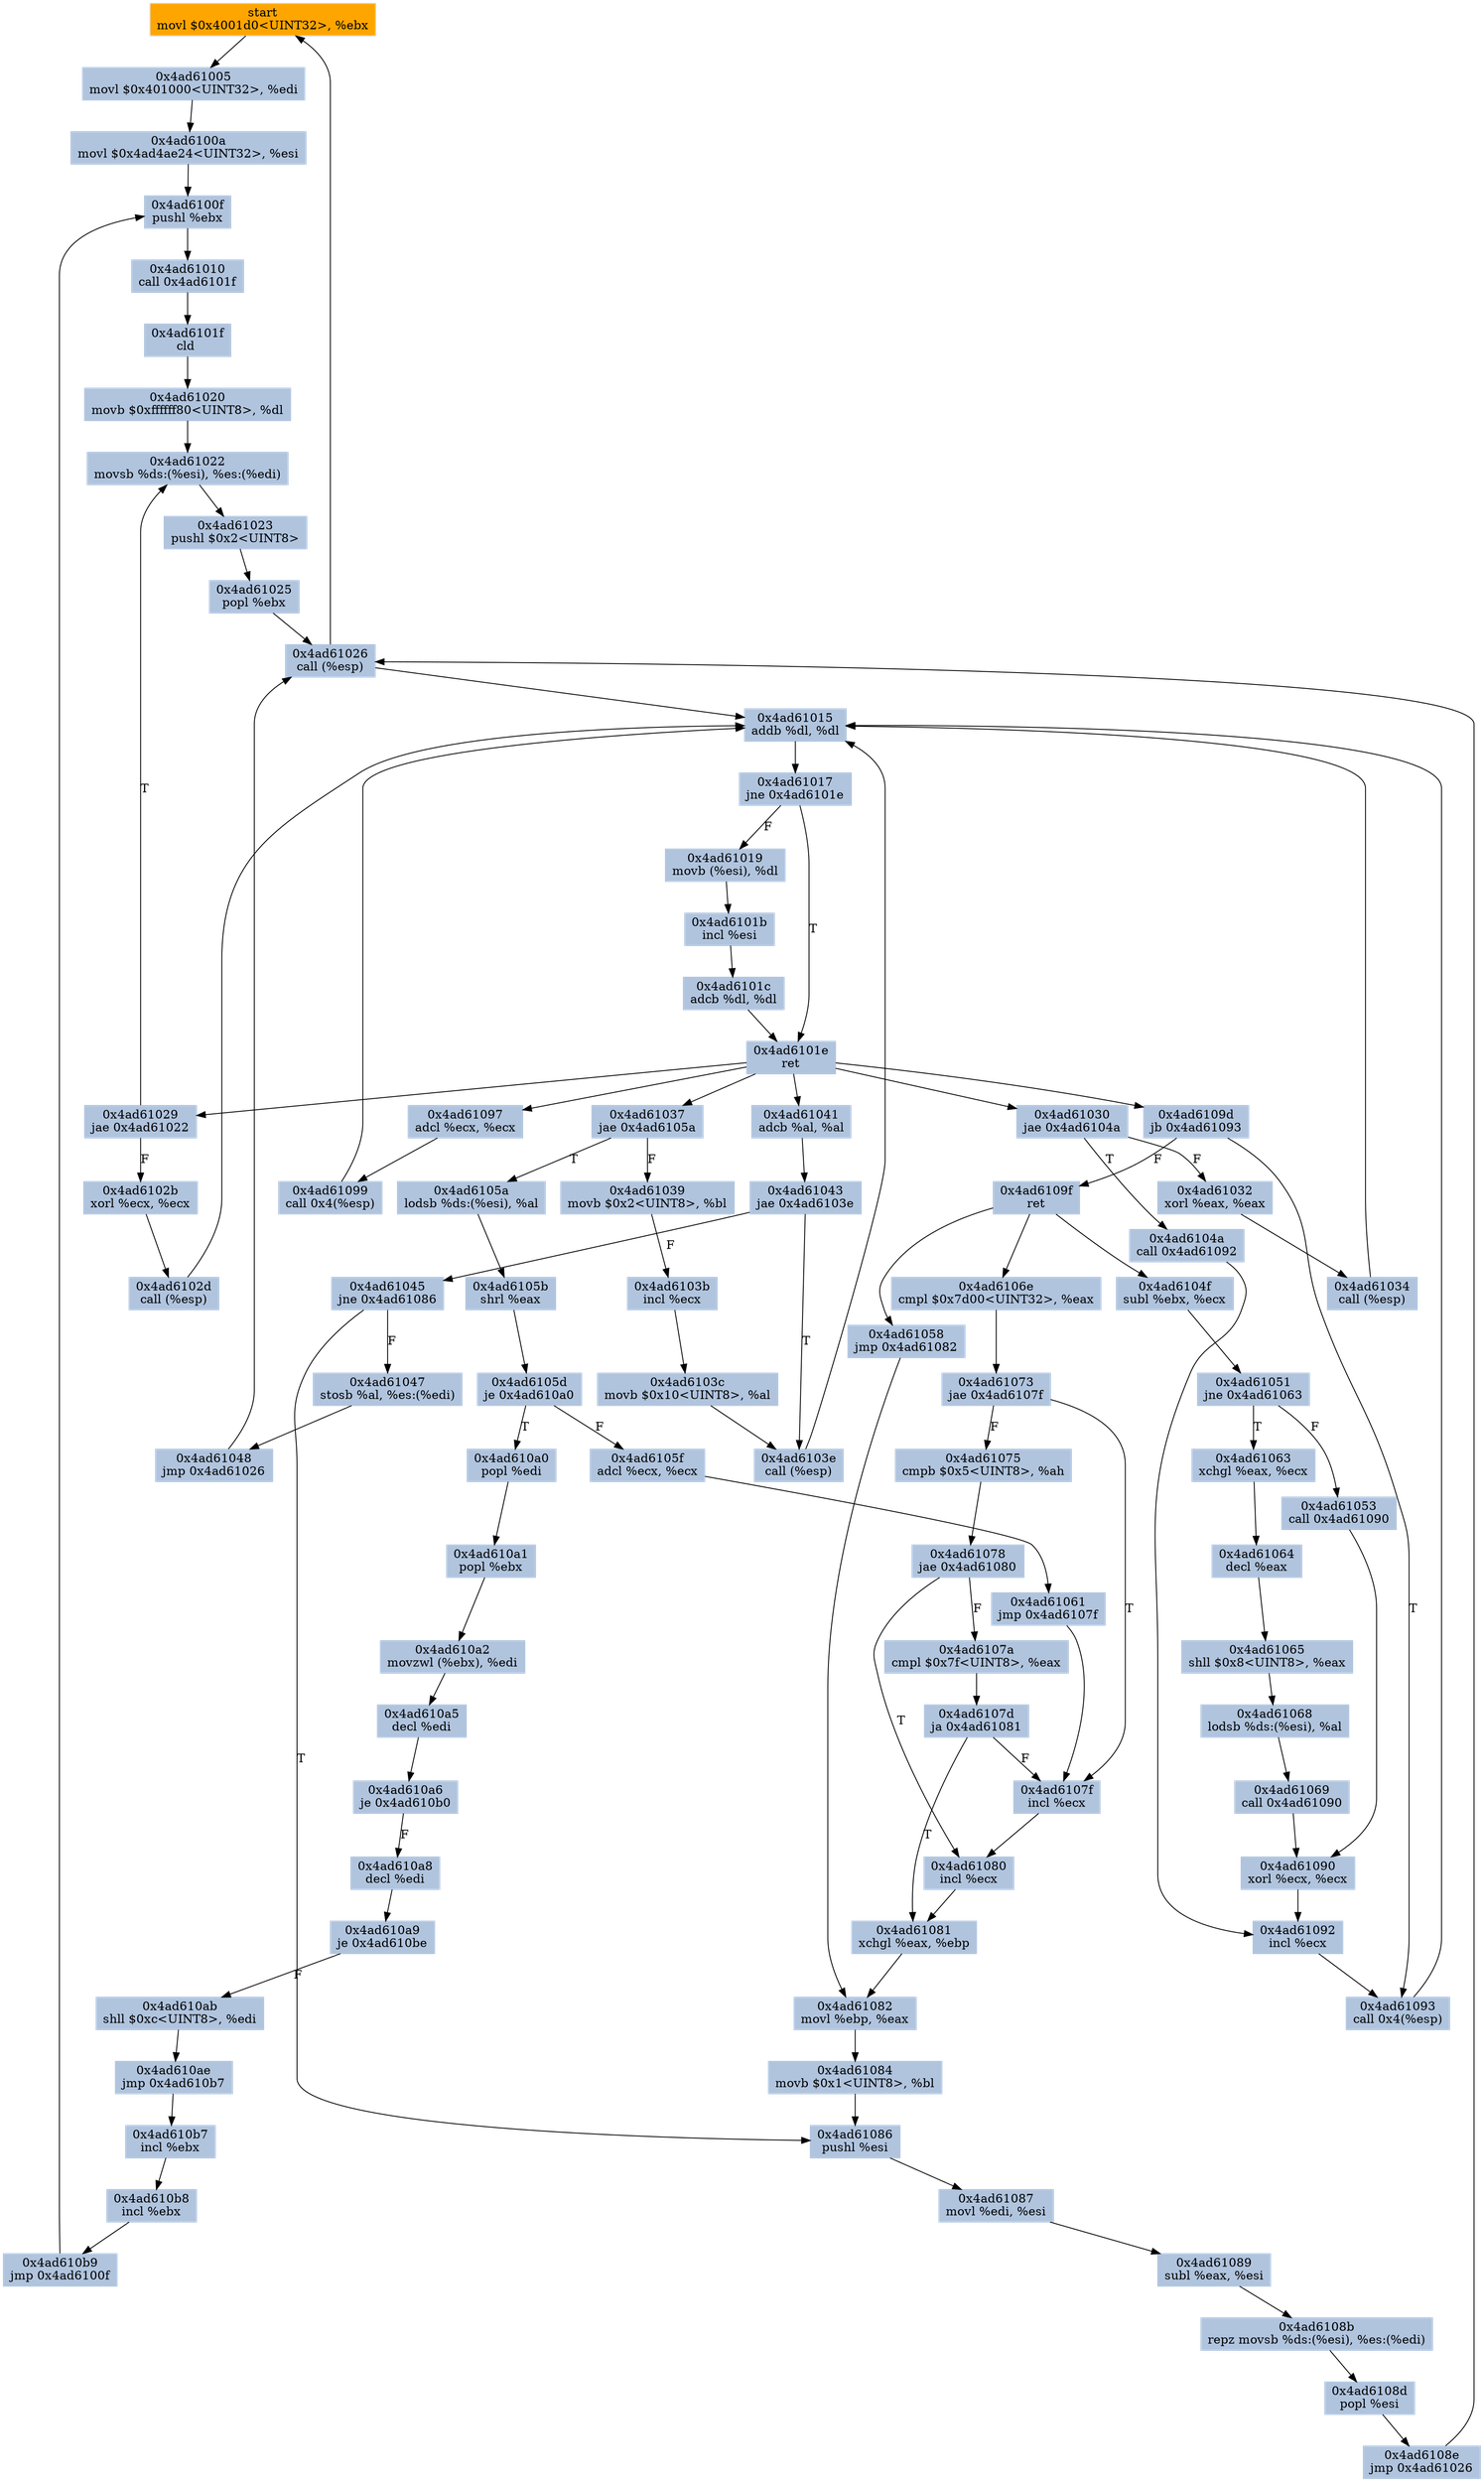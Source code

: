 digraph G {
node[shape=rectangle,style=filled,fillcolor=lightsteelblue,color=lightsteelblue]
bgcolor="transparent"
a0x4ad61000movl_0x4001d0UINT32_ebx[label="start\nmovl $0x4001d0<UINT32>, %ebx",fillcolor="orange",color="lightgrey"];
a0x4ad61005movl_0x401000UINT32_edi[label="0x4ad61005\nmovl $0x401000<UINT32>, %edi"];
a0x4ad6100amovl_0x4ad4ae24UINT32_esi[label="0x4ad6100a\nmovl $0x4ad4ae24<UINT32>, %esi"];
a0x4ad6100fpushl_ebx[label="0x4ad6100f\npushl %ebx"];
a0x4ad61010call_0x4ad6101f[label="0x4ad61010\ncall 0x4ad6101f"];
a0x4ad6101fcld_[label="0x4ad6101f\ncld "];
a0x4ad61020movb_0xffffff80UINT8_dl[label="0x4ad61020\nmovb $0xffffff80<UINT8>, %dl"];
a0x4ad61022movsb_ds_esi__es_edi_[label="0x4ad61022\nmovsb %ds:(%esi), %es:(%edi)"];
a0x4ad61023pushl_0x2UINT8[label="0x4ad61023\npushl $0x2<UINT8>"];
a0x4ad61025popl_ebx[label="0x4ad61025\npopl %ebx"];
a0x4ad61026call_esp_[label="0x4ad61026\ncall (%esp)"];
a0x4ad61015addb_dl_dl[label="0x4ad61015\naddb %dl, %dl"];
a0x4ad61017jne_0x4ad6101e[label="0x4ad61017\njne 0x4ad6101e"];
a0x4ad61019movb_esi__dl[label="0x4ad61019\nmovb (%esi), %dl"];
a0x4ad6101bincl_esi[label="0x4ad6101b\nincl %esi"];
a0x4ad6101cadcb_dl_dl[label="0x4ad6101c\nadcb %dl, %dl"];
a0x4ad6101eret[label="0x4ad6101e\nret"];
a0x4ad61029jae_0x4ad61022[label="0x4ad61029\njae 0x4ad61022"];
a0x4ad6102bxorl_ecx_ecx[label="0x4ad6102b\nxorl %ecx, %ecx"];
a0x4ad6102dcall_esp_[label="0x4ad6102d\ncall (%esp)"];
a0x4ad61030jae_0x4ad6104a[label="0x4ad61030\njae 0x4ad6104a"];
a0x4ad6104acall_0x4ad61092[label="0x4ad6104a\ncall 0x4ad61092"];
a0x4ad61092incl_ecx[label="0x4ad61092\nincl %ecx"];
a0x4ad61093call_0x4esp_[label="0x4ad61093\ncall 0x4(%esp)"];
a0x4ad61097adcl_ecx_ecx[label="0x4ad61097\nadcl %ecx, %ecx"];
a0x4ad61099call_0x4esp_[label="0x4ad61099\ncall 0x4(%esp)"];
a0x4ad6109djb_0x4ad61093[label="0x4ad6109d\njb 0x4ad61093"];
a0x4ad6109fret[label="0x4ad6109f\nret"];
a0x4ad6104fsubl_ebx_ecx[label="0x4ad6104f\nsubl %ebx, %ecx"];
a0x4ad61051jne_0x4ad61063[label="0x4ad61051\njne 0x4ad61063"];
a0x4ad61063xchgl_eax_ecx[label="0x4ad61063\nxchgl %eax, %ecx"];
a0x4ad61064decl_eax[label="0x4ad61064\ndecl %eax"];
a0x4ad61065shll_0x8UINT8_eax[label="0x4ad61065\nshll $0x8<UINT8>, %eax"];
a0x4ad61068lodsb_ds_esi__al[label="0x4ad61068\nlodsb %ds:(%esi), %al"];
a0x4ad61069call_0x4ad61090[label="0x4ad61069\ncall 0x4ad61090"];
a0x4ad61090xorl_ecx_ecx[label="0x4ad61090\nxorl %ecx, %ecx"];
a0x4ad6106ecmpl_0x7d00UINT32_eax[label="0x4ad6106e\ncmpl $0x7d00<UINT32>, %eax"];
a0x4ad61073jae_0x4ad6107f[label="0x4ad61073\njae 0x4ad6107f"];
a0x4ad61075cmpb_0x5UINT8_ah[label="0x4ad61075\ncmpb $0x5<UINT8>, %ah"];
a0x4ad61078jae_0x4ad61080[label="0x4ad61078\njae 0x4ad61080"];
a0x4ad6107acmpl_0x7fUINT8_eax[label="0x4ad6107a\ncmpl $0x7f<UINT8>, %eax"];
a0x4ad6107dja_0x4ad61081[label="0x4ad6107d\nja 0x4ad61081"];
a0x4ad6107fincl_ecx[label="0x4ad6107f\nincl %ecx"];
a0x4ad61080incl_ecx[label="0x4ad61080\nincl %ecx"];
a0x4ad61081xchgl_eax_ebp[label="0x4ad61081\nxchgl %eax, %ebp"];
a0x4ad61082movl_ebp_eax[label="0x4ad61082\nmovl %ebp, %eax"];
a0x4ad61084movb_0x1UINT8_bl[label="0x4ad61084\nmovb $0x1<UINT8>, %bl"];
a0x4ad61086pushl_esi[label="0x4ad61086\npushl %esi"];
a0x4ad61087movl_edi_esi[label="0x4ad61087\nmovl %edi, %esi"];
a0x4ad61089subl_eax_esi[label="0x4ad61089\nsubl %eax, %esi"];
a0x4ad6108brepz_movsb_ds_esi__es_edi_[label="0x4ad6108b\nrepz movsb %ds:(%esi), %es:(%edi)"];
a0x4ad6108dpopl_esi[label="0x4ad6108d\npopl %esi"];
a0x4ad6108ejmp_0x4ad61026[label="0x4ad6108e\njmp 0x4ad61026"];
a0x4ad61053call_0x4ad61090[label="0x4ad61053\ncall 0x4ad61090"];
a0x4ad61058jmp_0x4ad61082[label="0x4ad61058\njmp 0x4ad61082"];
a0x4ad61032xorl_eax_eax[label="0x4ad61032\nxorl %eax, %eax"];
a0x4ad61034call_esp_[label="0x4ad61034\ncall (%esp)"];
a0x4ad61037jae_0x4ad6105a[label="0x4ad61037\njae 0x4ad6105a"];
a0x4ad61039movb_0x2UINT8_bl[label="0x4ad61039\nmovb $0x2<UINT8>, %bl"];
a0x4ad6103bincl_ecx[label="0x4ad6103b\nincl %ecx"];
a0x4ad6103cmovb_0x10UINT8_al[label="0x4ad6103c\nmovb $0x10<UINT8>, %al"];
a0x4ad6103ecall_esp_[label="0x4ad6103e\ncall (%esp)"];
a0x4ad61041adcb_al_al[label="0x4ad61041\nadcb %al, %al"];
a0x4ad61043jae_0x4ad6103e[label="0x4ad61043\njae 0x4ad6103e"];
a0x4ad61045jne_0x4ad61086[label="0x4ad61045\njne 0x4ad61086"];
a0x4ad61047stosb_al_es_edi_[label="0x4ad61047\nstosb %al, %es:(%edi)"];
a0x4ad61048jmp_0x4ad61026[label="0x4ad61048\njmp 0x4ad61026"];
a0x4ad6105alodsb_ds_esi__al[label="0x4ad6105a\nlodsb %ds:(%esi), %al"];
a0x4ad6105bshrl_eax[label="0x4ad6105b\nshrl %eax"];
a0x4ad6105dje_0x4ad610a0[label="0x4ad6105d\nje 0x4ad610a0"];
a0x4ad6105fadcl_ecx_ecx[label="0x4ad6105f\nadcl %ecx, %ecx"];
a0x4ad61061jmp_0x4ad6107f[label="0x4ad61061\njmp 0x4ad6107f"];
a0x4ad610a0popl_edi[label="0x4ad610a0\npopl %edi"];
a0x4ad610a1popl_ebx[label="0x4ad610a1\npopl %ebx"];
a0x4ad610a2movzwl_ebx__edi[label="0x4ad610a2\nmovzwl (%ebx), %edi"];
a0x4ad610a5decl_edi[label="0x4ad610a5\ndecl %edi"];
a0x4ad610a6je_0x4ad610b0[label="0x4ad610a6\nje 0x4ad610b0"];
a0x4ad610a8decl_edi[label="0x4ad610a8\ndecl %edi"];
a0x4ad610a9je_0x4ad610be[label="0x4ad610a9\nje 0x4ad610be"];
a0x4ad610abshll_0xcUINT8_edi[label="0x4ad610ab\nshll $0xc<UINT8>, %edi"];
a0x4ad610aejmp_0x4ad610b7[label="0x4ad610ae\njmp 0x4ad610b7"];
a0x4ad610b7incl_ebx[label="0x4ad610b7\nincl %ebx"];
a0x4ad610b8incl_ebx[label="0x4ad610b8\nincl %ebx"];
a0x4ad610b9jmp_0x4ad6100f[label="0x4ad610b9\njmp 0x4ad6100f"];
a0x4ad61000movl_0x4001d0UINT32_ebx -> a0x4ad61005movl_0x401000UINT32_edi [color="#000000"];
a0x4ad61005movl_0x401000UINT32_edi -> a0x4ad6100amovl_0x4ad4ae24UINT32_esi [color="#000000"];
a0x4ad6100amovl_0x4ad4ae24UINT32_esi -> a0x4ad6100fpushl_ebx [color="#000000"];
a0x4ad6100fpushl_ebx -> a0x4ad61010call_0x4ad6101f [color="#000000"];
a0x4ad61010call_0x4ad6101f -> a0x4ad6101fcld_ [color="#000000"];
a0x4ad6101fcld_ -> a0x4ad61020movb_0xffffff80UINT8_dl [color="#000000"];
a0x4ad61020movb_0xffffff80UINT8_dl -> a0x4ad61022movsb_ds_esi__es_edi_ [color="#000000"];
a0x4ad61022movsb_ds_esi__es_edi_ -> a0x4ad61023pushl_0x2UINT8 [color="#000000"];
a0x4ad61023pushl_0x2UINT8 -> a0x4ad61025popl_ebx [color="#000000"];
a0x4ad61025popl_ebx -> a0x4ad61026call_esp_ [color="#000000"];
a0x4ad61026call_esp_ -> a0x4ad61015addb_dl_dl [color="#000000"];
a0x4ad61015addb_dl_dl -> a0x4ad61017jne_0x4ad6101e [color="#000000"];
a0x4ad61017jne_0x4ad6101e -> a0x4ad61019movb_esi__dl [color="#000000",label="F"];
a0x4ad61019movb_esi__dl -> a0x4ad6101bincl_esi [color="#000000"];
a0x4ad6101bincl_esi -> a0x4ad6101cadcb_dl_dl [color="#000000"];
a0x4ad6101cadcb_dl_dl -> a0x4ad6101eret [color="#000000"];
a0x4ad6101eret -> a0x4ad61029jae_0x4ad61022 [color="#000000"];
a0x4ad61029jae_0x4ad61022 -> a0x4ad6102bxorl_ecx_ecx [color="#000000",label="F"];
a0x4ad6102bxorl_ecx_ecx -> a0x4ad6102dcall_esp_ [color="#000000"];
a0x4ad6102dcall_esp_ -> a0x4ad61015addb_dl_dl [color="#000000"];
a0x4ad61017jne_0x4ad6101e -> a0x4ad6101eret [color="#000000",label="T"];
a0x4ad6101eret -> a0x4ad61030jae_0x4ad6104a [color="#000000"];
a0x4ad61030jae_0x4ad6104a -> a0x4ad6104acall_0x4ad61092 [color="#000000",label="T"];
a0x4ad6104acall_0x4ad61092 -> a0x4ad61092incl_ecx [color="#000000"];
a0x4ad61092incl_ecx -> a0x4ad61093call_0x4esp_ [color="#000000"];
a0x4ad61093call_0x4esp_ -> a0x4ad61015addb_dl_dl [color="#000000"];
a0x4ad6101eret -> a0x4ad61097adcl_ecx_ecx [color="#000000"];
a0x4ad61097adcl_ecx_ecx -> a0x4ad61099call_0x4esp_ [color="#000000"];
a0x4ad61099call_0x4esp_ -> a0x4ad61015addb_dl_dl [color="#000000"];
a0x4ad6101eret -> a0x4ad6109djb_0x4ad61093 [color="#000000"];
a0x4ad6109djb_0x4ad61093 -> a0x4ad6109fret [color="#000000",label="F"];
a0x4ad6109fret -> a0x4ad6104fsubl_ebx_ecx [color="#000000"];
a0x4ad6104fsubl_ebx_ecx -> a0x4ad61051jne_0x4ad61063 [color="#000000"];
a0x4ad61051jne_0x4ad61063 -> a0x4ad61063xchgl_eax_ecx [color="#000000",label="T"];
a0x4ad61063xchgl_eax_ecx -> a0x4ad61064decl_eax [color="#000000"];
a0x4ad61064decl_eax -> a0x4ad61065shll_0x8UINT8_eax [color="#000000"];
a0x4ad61065shll_0x8UINT8_eax -> a0x4ad61068lodsb_ds_esi__al [color="#000000"];
a0x4ad61068lodsb_ds_esi__al -> a0x4ad61069call_0x4ad61090 [color="#000000"];
a0x4ad61069call_0x4ad61090 -> a0x4ad61090xorl_ecx_ecx [color="#000000"];
a0x4ad61090xorl_ecx_ecx -> a0x4ad61092incl_ecx [color="#000000"];
a0x4ad6109djb_0x4ad61093 -> a0x4ad61093call_0x4esp_ [color="#000000",label="T"];
a0x4ad6109fret -> a0x4ad6106ecmpl_0x7d00UINT32_eax [color="#000000"];
a0x4ad6106ecmpl_0x7d00UINT32_eax -> a0x4ad61073jae_0x4ad6107f [color="#000000"];
a0x4ad61073jae_0x4ad6107f -> a0x4ad61075cmpb_0x5UINT8_ah [color="#000000",label="F"];
a0x4ad61075cmpb_0x5UINT8_ah -> a0x4ad61078jae_0x4ad61080 [color="#000000"];
a0x4ad61078jae_0x4ad61080 -> a0x4ad6107acmpl_0x7fUINT8_eax [color="#000000",label="F"];
a0x4ad6107acmpl_0x7fUINT8_eax -> a0x4ad6107dja_0x4ad61081 [color="#000000"];
a0x4ad6107dja_0x4ad61081 -> a0x4ad6107fincl_ecx [color="#000000",label="F"];
a0x4ad6107fincl_ecx -> a0x4ad61080incl_ecx [color="#000000"];
a0x4ad61080incl_ecx -> a0x4ad61081xchgl_eax_ebp [color="#000000"];
a0x4ad61081xchgl_eax_ebp -> a0x4ad61082movl_ebp_eax [color="#000000"];
a0x4ad61082movl_ebp_eax -> a0x4ad61084movb_0x1UINT8_bl [color="#000000"];
a0x4ad61084movb_0x1UINT8_bl -> a0x4ad61086pushl_esi [color="#000000"];
a0x4ad61086pushl_esi -> a0x4ad61087movl_edi_esi [color="#000000"];
a0x4ad61087movl_edi_esi -> a0x4ad61089subl_eax_esi [color="#000000"];
a0x4ad61089subl_eax_esi -> a0x4ad6108brepz_movsb_ds_esi__es_edi_ [color="#000000"];
a0x4ad6108brepz_movsb_ds_esi__es_edi_ -> a0x4ad6108dpopl_esi [color="#000000"];
a0x4ad6108dpopl_esi -> a0x4ad6108ejmp_0x4ad61026 [color="#000000"];
a0x4ad6108ejmp_0x4ad61026 -> a0x4ad61026call_esp_ [color="#000000"];
a0x4ad61029jae_0x4ad61022 -> a0x4ad61022movsb_ds_esi__es_edi_ [color="#000000",label="T"];
a0x4ad61051jne_0x4ad61063 -> a0x4ad61053call_0x4ad61090 [color="#000000",label="F"];
a0x4ad61053call_0x4ad61090 -> a0x4ad61090xorl_ecx_ecx [color="#000000"];
a0x4ad6109fret -> a0x4ad61058jmp_0x4ad61082 [color="#000000"];
a0x4ad61058jmp_0x4ad61082 -> a0x4ad61082movl_ebp_eax [color="#000000"];
a0x4ad61030jae_0x4ad6104a -> a0x4ad61032xorl_eax_eax [color="#000000",label="F"];
a0x4ad61032xorl_eax_eax -> a0x4ad61034call_esp_ [color="#000000"];
a0x4ad61034call_esp_ -> a0x4ad61015addb_dl_dl [color="#000000"];
a0x4ad6101eret -> a0x4ad61037jae_0x4ad6105a [color="#000000"];
a0x4ad61037jae_0x4ad6105a -> a0x4ad61039movb_0x2UINT8_bl [color="#000000",label="F"];
a0x4ad61039movb_0x2UINT8_bl -> a0x4ad6103bincl_ecx [color="#000000"];
a0x4ad6103bincl_ecx -> a0x4ad6103cmovb_0x10UINT8_al [color="#000000"];
a0x4ad6103cmovb_0x10UINT8_al -> a0x4ad6103ecall_esp_ [color="#000000"];
a0x4ad6103ecall_esp_ -> a0x4ad61015addb_dl_dl [color="#000000"];
a0x4ad6101eret -> a0x4ad61041adcb_al_al [color="#000000"];
a0x4ad61041adcb_al_al -> a0x4ad61043jae_0x4ad6103e [color="#000000"];
a0x4ad61043jae_0x4ad6103e -> a0x4ad6103ecall_esp_ [color="#000000",label="T"];
a0x4ad61043jae_0x4ad6103e -> a0x4ad61045jne_0x4ad61086 [color="#000000",label="F"];
a0x4ad61045jne_0x4ad61086 -> a0x4ad61086pushl_esi [color="#000000",label="T"];
a0x4ad61045jne_0x4ad61086 -> a0x4ad61047stosb_al_es_edi_ [color="#000000",label="F"];
a0x4ad61047stosb_al_es_edi_ -> a0x4ad61048jmp_0x4ad61026 [color="#000000"];
a0x4ad61048jmp_0x4ad61026 -> a0x4ad61026call_esp_ [color="#000000"];
a0x4ad61037jae_0x4ad6105a -> a0x4ad6105alodsb_ds_esi__al [color="#000000",label="T"];
a0x4ad6105alodsb_ds_esi__al -> a0x4ad6105bshrl_eax [color="#000000"];
a0x4ad6105bshrl_eax -> a0x4ad6105dje_0x4ad610a0 [color="#000000"];
a0x4ad6105dje_0x4ad610a0 -> a0x4ad6105fadcl_ecx_ecx [color="#000000",label="F"];
a0x4ad6105fadcl_ecx_ecx -> a0x4ad61061jmp_0x4ad6107f [color="#000000"];
a0x4ad61061jmp_0x4ad6107f -> a0x4ad6107fincl_ecx [color="#000000"];
a0x4ad6107dja_0x4ad61081 -> a0x4ad61081xchgl_eax_ebp [color="#000000",label="T"];
a0x4ad61078jae_0x4ad61080 -> a0x4ad61080incl_ecx [color="#000000",label="T"];
a0x4ad61073jae_0x4ad6107f -> a0x4ad6107fincl_ecx [color="#000000",label="T"];
a0x4ad6105dje_0x4ad610a0 -> a0x4ad610a0popl_edi [color="#000000",label="T"];
a0x4ad610a0popl_edi -> a0x4ad610a1popl_ebx [color="#000000"];
a0x4ad610a1popl_ebx -> a0x4ad610a2movzwl_ebx__edi [color="#000000"];
a0x4ad610a2movzwl_ebx__edi -> a0x4ad610a5decl_edi [color="#000000"];
a0x4ad610a5decl_edi -> a0x4ad610a6je_0x4ad610b0 [color="#000000"];
a0x4ad610a6je_0x4ad610b0 -> a0x4ad610a8decl_edi [color="#000000",label="F"];
a0x4ad610a8decl_edi -> a0x4ad610a9je_0x4ad610be [color="#000000"];
a0x4ad610a9je_0x4ad610be -> a0x4ad610abshll_0xcUINT8_edi [color="#000000",label="F"];
a0x4ad610abshll_0xcUINT8_edi -> a0x4ad610aejmp_0x4ad610b7 [color="#000000"];
a0x4ad610aejmp_0x4ad610b7 -> a0x4ad610b7incl_ebx [color="#000000"];
a0x4ad610b7incl_ebx -> a0x4ad610b8incl_ebx [color="#000000"];
a0x4ad610b8incl_ebx -> a0x4ad610b9jmp_0x4ad6100f [color="#000000"];
a0x4ad610b9jmp_0x4ad6100f -> a0x4ad6100fpushl_ebx [color="#000000"];
a0x4ad61026call_esp_ -> a0x4ad61000movl_0x4001d0UINT32_ebx [color="#000000"];
}
